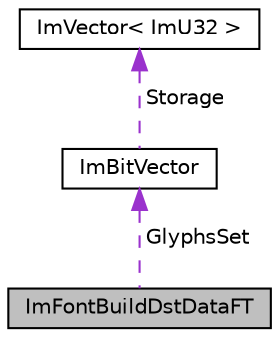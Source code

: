 digraph "ImFontBuildDstDataFT"
{
 // LATEX_PDF_SIZE
  edge [fontname="Helvetica",fontsize="10",labelfontname="Helvetica",labelfontsize="10"];
  node [fontname="Helvetica",fontsize="10",shape=record];
  Node1 [label="ImFontBuildDstDataFT",height=0.2,width=0.4,color="black", fillcolor="grey75", style="filled", fontcolor="black",tooltip=" "];
  Node2 -> Node1 [dir="back",color="darkorchid3",fontsize="10",style="dashed",label=" GlyphsSet" ];
  Node2 [label="ImBitVector",height=0.2,width=0.4,color="black", fillcolor="white", style="filled",URL="$structImBitVector.html",tooltip=" "];
  Node3 -> Node2 [dir="back",color="darkorchid3",fontsize="10",style="dashed",label=" Storage" ];
  Node3 [label="ImVector\< ImU32 \>",height=0.2,width=0.4,color="black", fillcolor="white", style="filled",URL="$structImVector.html",tooltip=" "];
}
